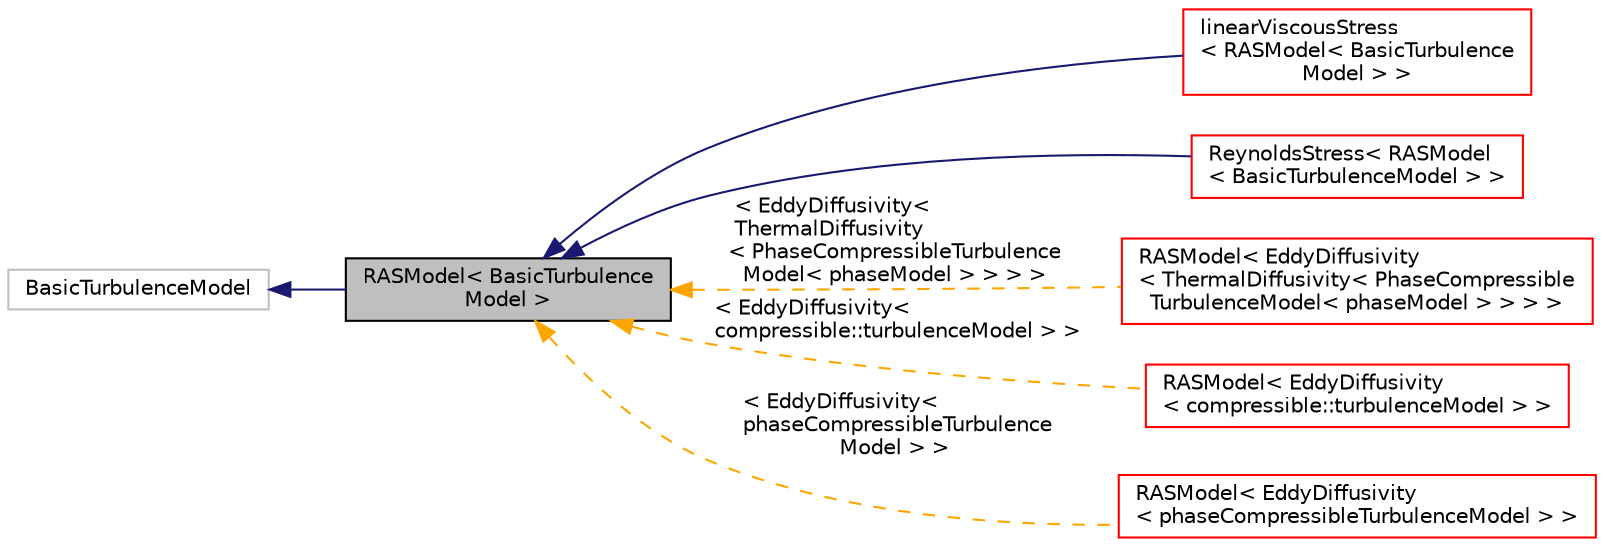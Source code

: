 digraph "RASModel&lt; BasicTurbulenceModel &gt;"
{
  bgcolor="transparent";
  edge [fontname="Helvetica",fontsize="10",labelfontname="Helvetica",labelfontsize="10"];
  node [fontname="Helvetica",fontsize="10",shape=record];
  rankdir="LR";
  Node0 [label="RASModel\< BasicTurbulence\lModel \>",height=0.2,width=0.4,color="black", fillcolor="grey75", style="filled", fontcolor="black"];
  Node1 -> Node0 [dir="back",color="midnightblue",fontsize="10",style="solid",fontname="Helvetica"];
  Node1 [label="BasicTurbulenceModel",height=0.2,width=0.4,color="grey75"];
  Node0 -> Node2 [dir="back",color="midnightblue",fontsize="10",style="solid",fontname="Helvetica"];
  Node2 [label="linearViscousStress\l\< RASModel\< BasicTurbulence\lModel \> \>",height=0.2,width=0.4,color="red",URL="$a32301.html"];
  Node0 -> Node22 [dir="back",color="midnightblue",fontsize="10",style="solid",fontname="Helvetica"];
  Node22 [label="ReynoldsStress\< RASModel\l\< BasicTurbulenceModel \> \>",height=0.2,width=0.4,color="red",URL="$a32389.html"];
  Node0 -> Node25 [dir="back",color="orange",fontsize="10",style="dashed",label=" \< EddyDiffusivity\<\l ThermalDiffusivity\l\< PhaseCompressibleTurbulence\lModel\< phaseModel \> \> \> \>" ,fontname="Helvetica"];
  Node25 [label="RASModel\< EddyDiffusivity\l\< ThermalDiffusivity\< PhaseCompressible\lTurbulenceModel\< phaseModel \> \> \> \>",height=0.2,width=0.4,color="red",URL="$a32361.html"];
  Node0 -> Node30 [dir="back",color="orange",fontsize="10",style="dashed",label=" \< EddyDiffusivity\<\l compressible::turbulenceModel \> \>" ,fontname="Helvetica"];
  Node30 [label="RASModel\< EddyDiffusivity\l\< compressible::turbulenceModel \> \>",height=0.2,width=0.4,color="red",URL="$a32361.html"];
  Node0 -> Node33 [dir="back",color="orange",fontsize="10",style="dashed",label=" \< EddyDiffusivity\<\l phaseCompressibleTurbulence\lModel \> \>" ,fontname="Helvetica"];
  Node33 [label="RASModel\< EddyDiffusivity\l\< phaseCompressibleTurbulenceModel \> \>",height=0.2,width=0.4,color="red",URL="$a32361.html"];
}
